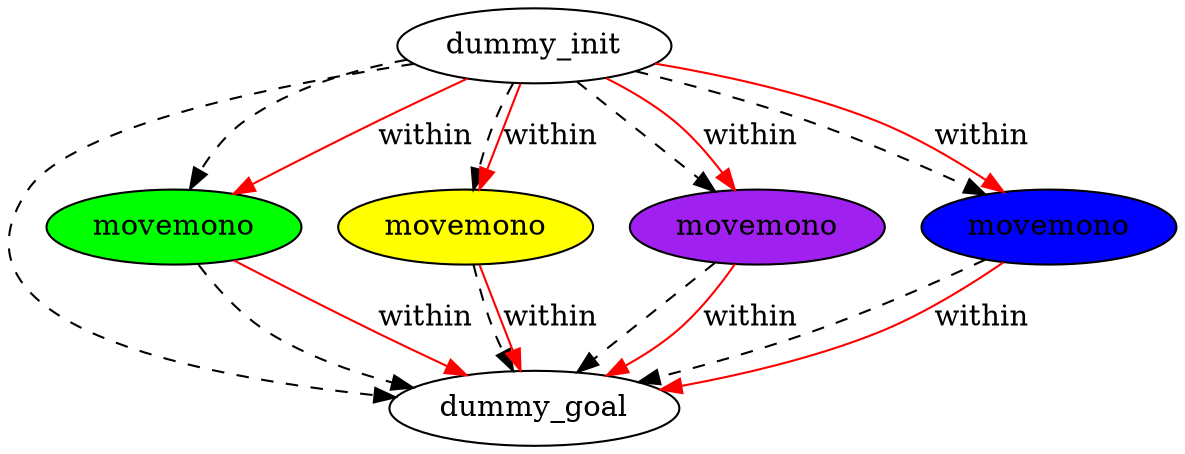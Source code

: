 digraph {
	"546252e7-f43b-a052-4459-bd6ec0f63229" [label=dummy_init fillcolor=white style=filled]
	"92a81713-b90e-d44b-951c-25d54d4c5280" [label=dummy_goal fillcolor=white style=filled]
	"df495037-b40a-9181-ac09-bdb799086e47" [label=movemono fillcolor=green style=filled]
	"97777f10-f2d2-393f-8e85-140d0f9aeb70" [label=movemono fillcolor=yellow style=filled]
	"b8f0188e-fb37-afae-cd85-63ca193e638d" [label=movemono fillcolor=purple style=filled]
	"e9aa144b-9dd4-3675-ef14-5064aab07015" [label=movemono fillcolor=blue style=filled]
	"546252e7-f43b-a052-4459-bd6ec0f63229" -> "b8f0188e-fb37-afae-cd85-63ca193e638d" [color=black style=dashed]
	"546252e7-f43b-a052-4459-bd6ec0f63229" -> "97777f10-f2d2-393f-8e85-140d0f9aeb70" [color=black style=dashed]
	"df495037-b40a-9181-ac09-bdb799086e47" -> "92a81713-b90e-d44b-951c-25d54d4c5280" [color=black style=dashed]
	"546252e7-f43b-a052-4459-bd6ec0f63229" -> "e9aa144b-9dd4-3675-ef14-5064aab07015" [color=black style=dashed]
	"546252e7-f43b-a052-4459-bd6ec0f63229" -> "92a81713-b90e-d44b-951c-25d54d4c5280" [color=black style=dashed]
	"b8f0188e-fb37-afae-cd85-63ca193e638d" -> "92a81713-b90e-d44b-951c-25d54d4c5280" [color=black style=dashed]
	"97777f10-f2d2-393f-8e85-140d0f9aeb70" -> "92a81713-b90e-d44b-951c-25d54d4c5280" [color=black style=dashed]
	"546252e7-f43b-a052-4459-bd6ec0f63229" -> "df495037-b40a-9181-ac09-bdb799086e47" [color=black style=dashed]
	"e9aa144b-9dd4-3675-ef14-5064aab07015" -> "92a81713-b90e-d44b-951c-25d54d4c5280" [color=black style=dashed]
	"b8f0188e-fb37-afae-cd85-63ca193e638d" -> "92a81713-b90e-d44b-951c-25d54d4c5280" [label=within color=red]
	"546252e7-f43b-a052-4459-bd6ec0f63229" -> "df495037-b40a-9181-ac09-bdb799086e47" [label=within color=red]
	"97777f10-f2d2-393f-8e85-140d0f9aeb70" -> "92a81713-b90e-d44b-951c-25d54d4c5280" [label=within color=red]
	"546252e7-f43b-a052-4459-bd6ec0f63229" -> "b8f0188e-fb37-afae-cd85-63ca193e638d" [label=within color=red]
	"df495037-b40a-9181-ac09-bdb799086e47" -> "92a81713-b90e-d44b-951c-25d54d4c5280" [label=within color=red]
	"e9aa144b-9dd4-3675-ef14-5064aab07015" -> "92a81713-b90e-d44b-951c-25d54d4c5280" [label=within color=red]
	"546252e7-f43b-a052-4459-bd6ec0f63229" -> "97777f10-f2d2-393f-8e85-140d0f9aeb70" [label=within color=red]
	"546252e7-f43b-a052-4459-bd6ec0f63229" -> "e9aa144b-9dd4-3675-ef14-5064aab07015" [label=within color=red]
}
